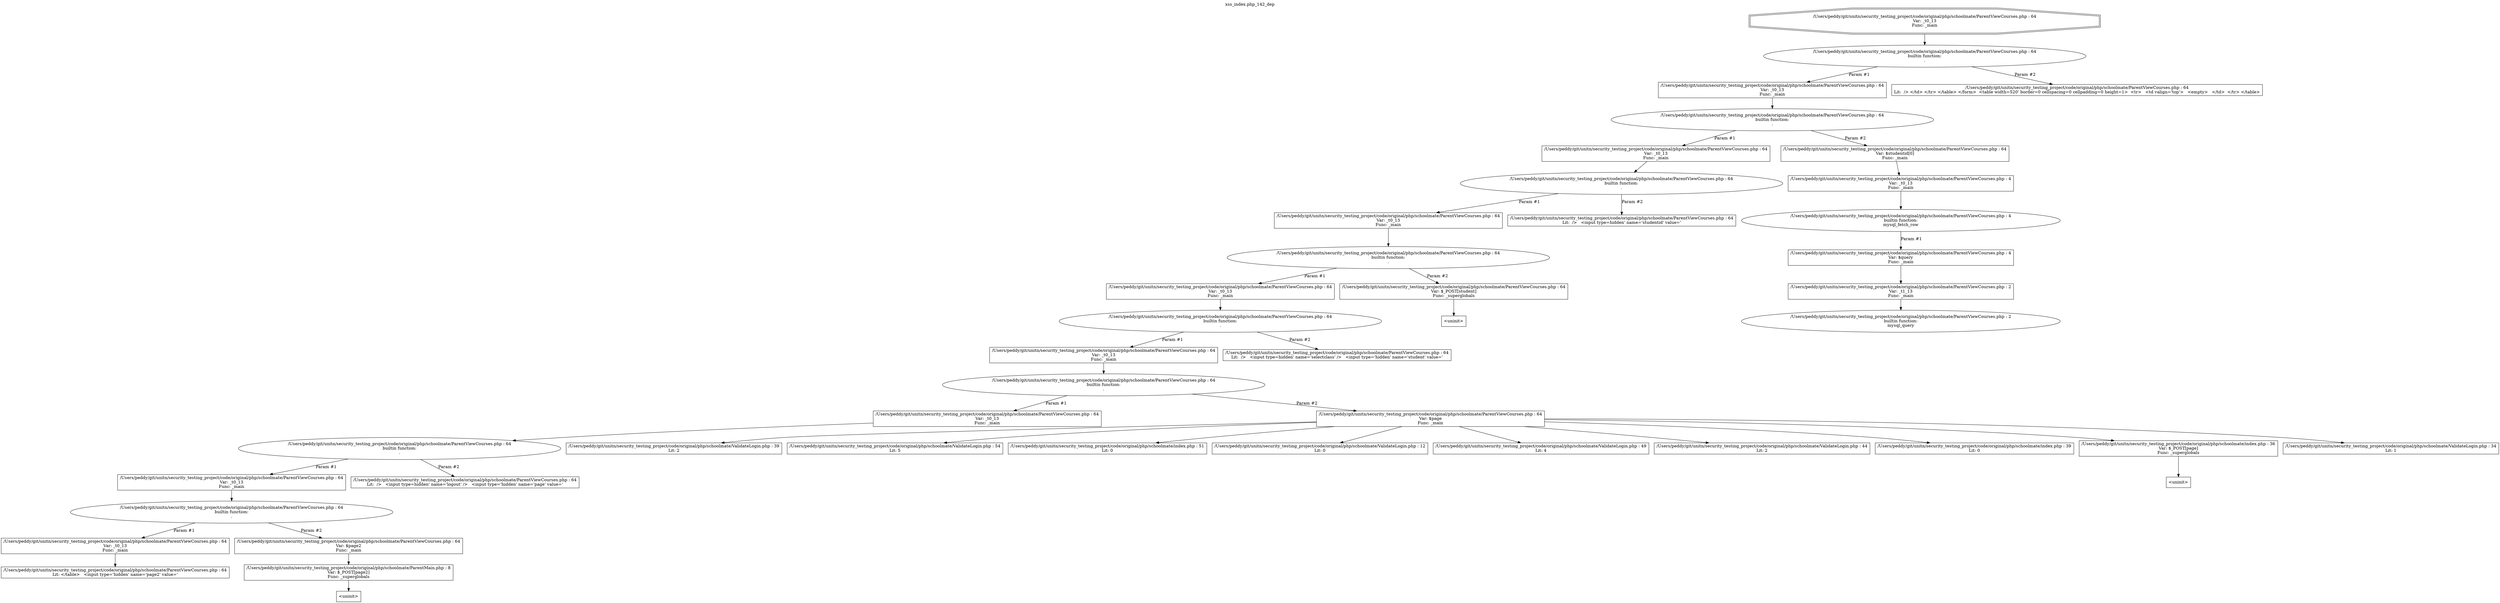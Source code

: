 digraph cfg {
  label="xss_index.php_142_dep";
  labelloc=t;
  n1 [shape=doubleoctagon, label="/Users/peddy/git/unitn/security_testing_project/code/original/php/schoolmate/ParentViewCourses.php : 64\nVar: _t0_13\nFunc: _main\n"];
  n2 [shape=ellipse, label="/Users/peddy/git/unitn/security_testing_project/code/original/php/schoolmate/ParentViewCourses.php : 64\nbuiltin function:\n.\n"];
  n3 [shape=box, label="/Users/peddy/git/unitn/security_testing_project/code/original/php/schoolmate/ParentViewCourses.php : 64\nVar: _t0_13\nFunc: _main\n"];
  n4 [shape=ellipse, label="/Users/peddy/git/unitn/security_testing_project/code/original/php/schoolmate/ParentViewCourses.php : 64\nbuiltin function:\n.\n"];
  n5 [shape=box, label="/Users/peddy/git/unitn/security_testing_project/code/original/php/schoolmate/ParentViewCourses.php : 64\nVar: _t0_13\nFunc: _main\n"];
  n6 [shape=ellipse, label="/Users/peddy/git/unitn/security_testing_project/code/original/php/schoolmate/ParentViewCourses.php : 64\nbuiltin function:\n.\n"];
  n7 [shape=box, label="/Users/peddy/git/unitn/security_testing_project/code/original/php/schoolmate/ParentViewCourses.php : 64\nVar: _t0_13\nFunc: _main\n"];
  n8 [shape=ellipse, label="/Users/peddy/git/unitn/security_testing_project/code/original/php/schoolmate/ParentViewCourses.php : 64\nbuiltin function:\n.\n"];
  n9 [shape=box, label="/Users/peddy/git/unitn/security_testing_project/code/original/php/schoolmate/ParentViewCourses.php : 64\nVar: _t0_13\nFunc: _main\n"];
  n10 [shape=ellipse, label="/Users/peddy/git/unitn/security_testing_project/code/original/php/schoolmate/ParentViewCourses.php : 64\nbuiltin function:\n.\n"];
  n11 [shape=box, label="/Users/peddy/git/unitn/security_testing_project/code/original/php/schoolmate/ParentViewCourses.php : 64\nVar: _t0_13\nFunc: _main\n"];
  n12 [shape=ellipse, label="/Users/peddy/git/unitn/security_testing_project/code/original/php/schoolmate/ParentViewCourses.php : 64\nbuiltin function:\n.\n"];
  n13 [shape=box, label="/Users/peddy/git/unitn/security_testing_project/code/original/php/schoolmate/ParentViewCourses.php : 64\nVar: _t0_13\nFunc: _main\n"];
  n14 [shape=ellipse, label="/Users/peddy/git/unitn/security_testing_project/code/original/php/schoolmate/ParentViewCourses.php : 64\nbuiltin function:\n.\n"];
  n15 [shape=box, label="/Users/peddy/git/unitn/security_testing_project/code/original/php/schoolmate/ParentViewCourses.php : 64\nVar: _t0_13\nFunc: _main\n"];
  n16 [shape=ellipse, label="/Users/peddy/git/unitn/security_testing_project/code/original/php/schoolmate/ParentViewCourses.php : 64\nbuiltin function:\n.\n"];
  n17 [shape=box, label="/Users/peddy/git/unitn/security_testing_project/code/original/php/schoolmate/ParentViewCourses.php : 64\nVar: _t0_13\nFunc: _main\n"];
  n18 [shape=box, label="/Users/peddy/git/unitn/security_testing_project/code/original/php/schoolmate/ParentViewCourses.php : 64\nLit: </table>   <input type='hidden' name='page2' value='\n"];
  n19 [shape=box, label="/Users/peddy/git/unitn/security_testing_project/code/original/php/schoolmate/ParentViewCourses.php : 64\nVar: $page2\nFunc: _main\n"];
  n20 [shape=box, label="/Users/peddy/git/unitn/security_testing_project/code/original/php/schoolmate/ParentMain.php : 8\nVar: $_POST[page2]\nFunc: _superglobals\n"];
  n21 [shape=box, label="<uninit>"];
  n22 [shape=box, label="/Users/peddy/git/unitn/security_testing_project/code/original/php/schoolmate/ParentViewCourses.php : 64\nLit:  />   <input type=hidden' name='logout' />   <input type='hidden' name='page' value='\n"];
  n23 [shape=box, label="/Users/peddy/git/unitn/security_testing_project/code/original/php/schoolmate/ParentViewCourses.php : 64\nVar: $page\nFunc: _main\n"];
  n24 [shape=box, label="/Users/peddy/git/unitn/security_testing_project/code/original/php/schoolmate/ValidateLogin.php : 39\nLit: 2\n"];
  n25 [shape=box, label="/Users/peddy/git/unitn/security_testing_project/code/original/php/schoolmate/ValidateLogin.php : 54\nLit: 5\n"];
  n26 [shape=box, label="/Users/peddy/git/unitn/security_testing_project/code/original/php/schoolmate/index.php : 51\nLit: 0\n"];
  n27 [shape=box, label="/Users/peddy/git/unitn/security_testing_project/code/original/php/schoolmate/ValidateLogin.php : 12\nLit: 0\n"];
  n28 [shape=box, label="/Users/peddy/git/unitn/security_testing_project/code/original/php/schoolmate/ValidateLogin.php : 49\nLit: 4\n"];
  n29 [shape=box, label="/Users/peddy/git/unitn/security_testing_project/code/original/php/schoolmate/ValidateLogin.php : 44\nLit: 2\n"];
  n30 [shape=box, label="/Users/peddy/git/unitn/security_testing_project/code/original/php/schoolmate/index.php : 39\nLit: 0\n"];
  n31 [shape=box, label="/Users/peddy/git/unitn/security_testing_project/code/original/php/schoolmate/index.php : 36\nVar: $_POST[page]\nFunc: _superglobals\n"];
  n32 [shape=box, label="<uninit>"];
  n33 [shape=box, label="/Users/peddy/git/unitn/security_testing_project/code/original/php/schoolmate/ValidateLogin.php : 34\nLit: 1\n"];
  n34 [shape=box, label="/Users/peddy/git/unitn/security_testing_project/code/original/php/schoolmate/ParentViewCourses.php : 64\nLit:  />   <input type=hidden' name='selectclass' />   <input type='hidden' name='student' value='\n"];
  n35 [shape=box, label="/Users/peddy/git/unitn/security_testing_project/code/original/php/schoolmate/ParentViewCourses.php : 64\nVar: $_POST[student]\nFunc: _superglobals\n"];
  n36 [shape=box, label="<uninit>"];
  n37 [shape=box, label="/Users/peddy/git/unitn/security_testing_project/code/original/php/schoolmate/ParentViewCourses.php : 64\nLit:  />   <input type=hidden' name='studentid' value='\n"];
  n38 [shape=box, label="/Users/peddy/git/unitn/security_testing_project/code/original/php/schoolmate/ParentViewCourses.php : 64\nVar: $studentid[0]\nFunc: _main\n"];
  n39 [shape=box, label="/Users/peddy/git/unitn/security_testing_project/code/original/php/schoolmate/ParentViewCourses.php : 4\nVar: _t0_13\nFunc: _main\n"];
  n40 [shape=ellipse, label="/Users/peddy/git/unitn/security_testing_project/code/original/php/schoolmate/ParentViewCourses.php : 4\nbuiltin function:\nmysql_fetch_row\n"];
  n41 [shape=box, label="/Users/peddy/git/unitn/security_testing_project/code/original/php/schoolmate/ParentViewCourses.php : 4\nVar: $query\nFunc: _main\n"];
  n42 [shape=box, label="/Users/peddy/git/unitn/security_testing_project/code/original/php/schoolmate/ParentViewCourses.php : 2\nVar: _t1_13\nFunc: _main\n"];
  n43 [shape=ellipse, label="/Users/peddy/git/unitn/security_testing_project/code/original/php/schoolmate/ParentViewCourses.php : 2\nbuiltin function:\nmysql_query\n"];
  n44 [shape=box, label="/Users/peddy/git/unitn/security_testing_project/code/original/php/schoolmate/ParentViewCourses.php : 64\nLit:  /> </td> </tr> </table> </form>  <table width=520' border=0 cellspacing=0 cellpadding=0 height=1>  <tr>   <td valign='top'>   <empty>   </td>  </tr> </table>\n"];
  n1 -> n2;
  n3 -> n4;
  n5 -> n6;
  n7 -> n8;
  n9 -> n10;
  n11 -> n12;
  n13 -> n14;
  n15 -> n16;
  n17 -> n18;
  n16 -> n17[label="Param #1"];
  n16 -> n19[label="Param #2"];
  n20 -> n21;
  n19 -> n20;
  n14 -> n15[label="Param #1"];
  n14 -> n22[label="Param #2"];
  n12 -> n13[label="Param #1"];
  n12 -> n23[label="Param #2"];
  n23 -> n24;
  n23 -> n25;
  n23 -> n26;
  n23 -> n27;
  n23 -> n28;
  n23 -> n29;
  n23 -> n30;
  n23 -> n31;
  n23 -> n33;
  n31 -> n32;
  n10 -> n11[label="Param #1"];
  n10 -> n34[label="Param #2"];
  n8 -> n9[label="Param #1"];
  n8 -> n35[label="Param #2"];
  n35 -> n36;
  n6 -> n7[label="Param #1"];
  n6 -> n37[label="Param #2"];
  n4 -> n5[label="Param #1"];
  n4 -> n38[label="Param #2"];
  n39 -> n40;
  n42 -> n43;
  n41 -> n42;
  n40 -> n41[label="Param #1"];
  n38 -> n39;
  n2 -> n3[label="Param #1"];
  n2 -> n44[label="Param #2"];
}
